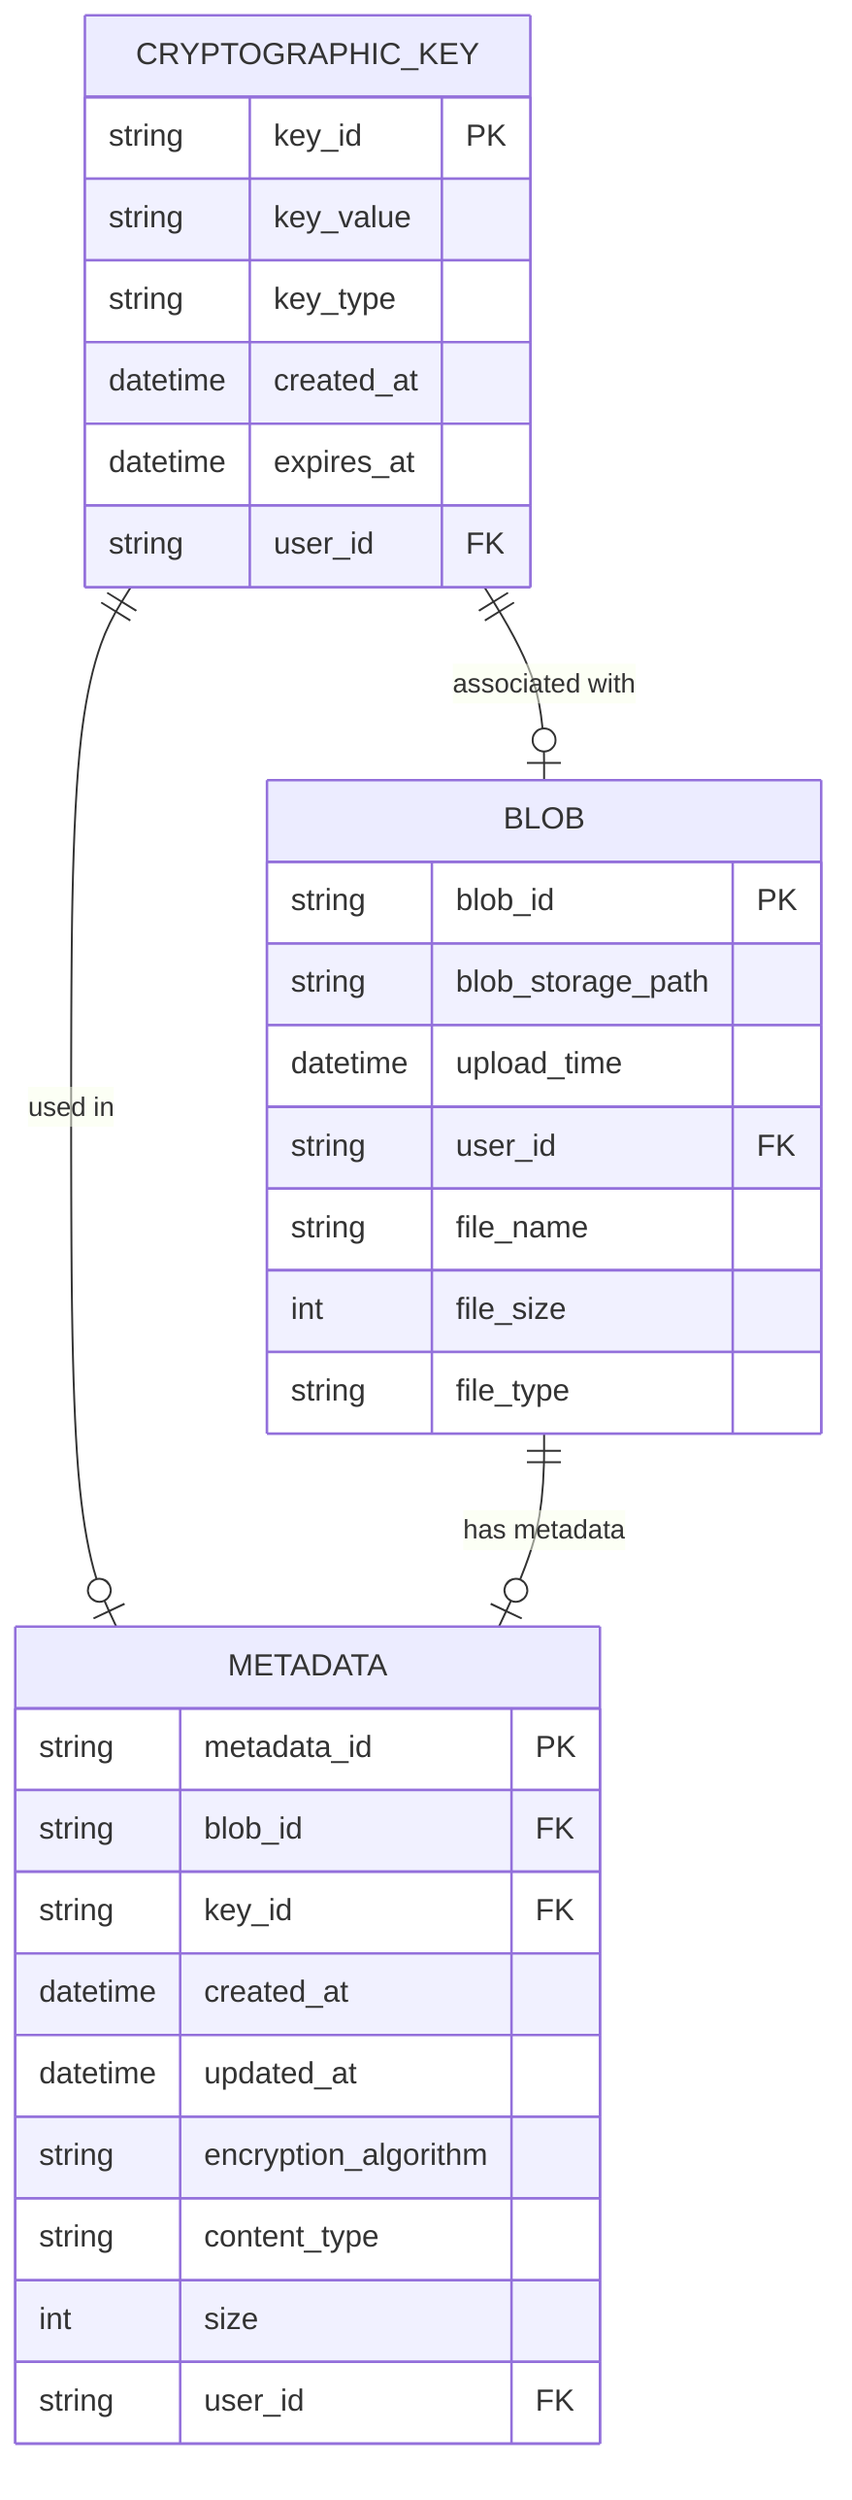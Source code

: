 erDiagram
    CRYPTOGRAPHIC_KEY {
        string key_id PK
        string key_value
        string key_type
        datetime created_at
        datetime expires_at
        string user_id FK
    }

    METADATA {
        string metadata_id PK
        string blob_id FK
        string key_id FK
        datetime created_at
        datetime updated_at
        string encryption_algorithm
        string content_type
        int size
        string user_id FK
    }

    BLOB {
        string blob_id PK
        string blob_storage_path
        datetime upload_time
        string user_id FK
        string file_name
        int file_size
        string file_type
    }

    CRYPTOGRAPHIC_KEY ||--o| METADATA : "used in"
    CRYPTOGRAPHIC_KEY ||--o| BLOB : "associated with"
    BLOB ||--o| METADATA : "has metadata"